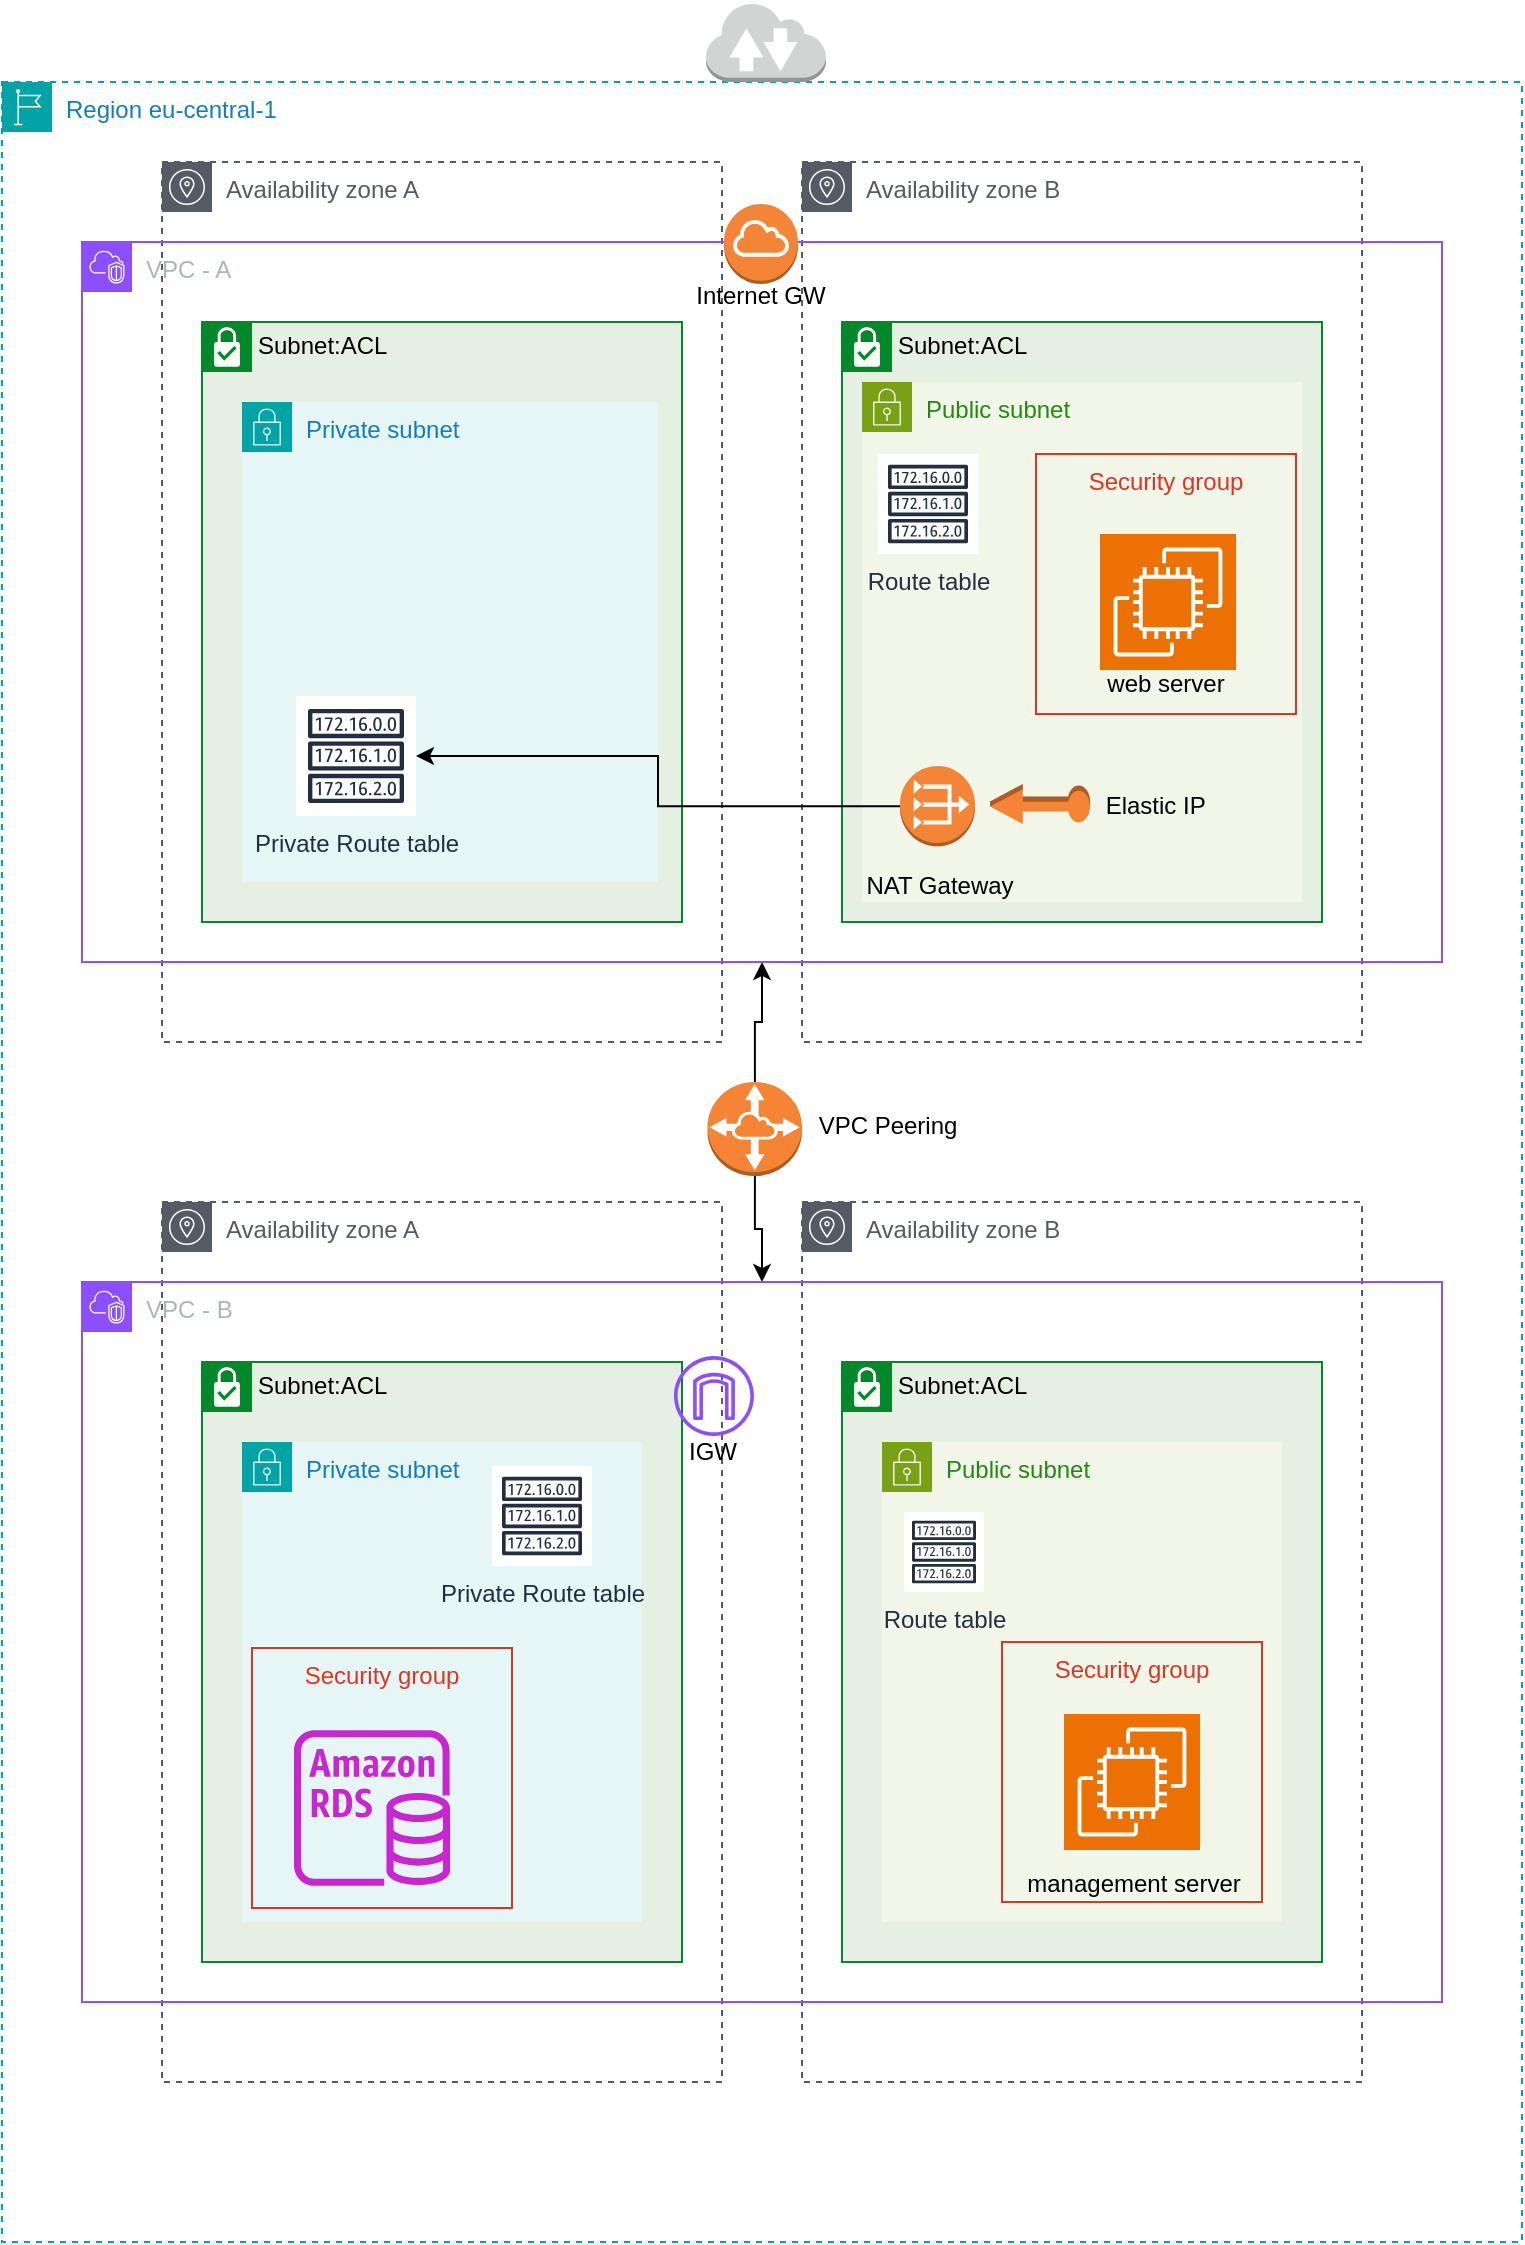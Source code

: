 <mxfile version="22.1.21" type="github">
  <diagram name="Page-1" id="b6D4jz3HzjE1hiPzRdWD">
    <mxGraphModel dx="1404" dy="701" grid="1" gridSize="10" guides="1" tooltips="1" connect="1" arrows="1" fold="1" page="1" pageScale="1" pageWidth="827" pageHeight="1169" math="0" shadow="0">
      <root>
        <mxCell id="0" />
        <mxCell id="1" parent="0" />
        <mxCell id="S3IekiKiwkdov-VBDk4H-1" value="Region eu-central-1" style="points=[[0,0],[0.25,0],[0.5,0],[0.75,0],[1,0],[1,0.25],[1,0.5],[1,0.75],[1,1],[0.75,1],[0.5,1],[0.25,1],[0,1],[0,0.75],[0,0.5],[0,0.25]];outlineConnect=0;gradientColor=none;html=1;whiteSpace=wrap;fontSize=12;fontStyle=0;container=1;pointerEvents=0;collapsible=0;recursiveResize=0;shape=mxgraph.aws4.group;grIcon=mxgraph.aws4.group_region;strokeColor=#00A4A6;fillColor=none;verticalAlign=top;align=left;spacingLeft=30;fontColor=#147EBA;dashed=1;" parent="1" vertex="1">
          <mxGeometry x="40" y="40" width="760" height="1080" as="geometry" />
        </mxCell>
        <mxCell id="S3IekiKiwkdov-VBDk4H-2" value="Availability zone A" style="sketch=0;outlineConnect=0;gradientColor=none;html=1;whiteSpace=wrap;fontSize=12;fontStyle=0;shape=mxgraph.aws4.group;grIcon=mxgraph.aws4.group_availability_zone;strokeColor=#545B64;fillColor=none;verticalAlign=top;align=left;spacingLeft=30;fontColor=#545B64;dashed=1;" parent="S3IekiKiwkdov-VBDk4H-1" vertex="1">
          <mxGeometry x="80" y="40" width="280" height="440" as="geometry" />
        </mxCell>
        <mxCell id="S3IekiKiwkdov-VBDk4H-3" value="Availability zone A" style="sketch=0;outlineConnect=0;gradientColor=none;html=1;whiteSpace=wrap;fontSize=12;fontStyle=0;shape=mxgraph.aws4.group;grIcon=mxgraph.aws4.group_availability_zone;strokeColor=#545B64;fillColor=none;verticalAlign=top;align=left;spacingLeft=30;fontColor=#545B64;dashed=1;" parent="S3IekiKiwkdov-VBDk4H-1" vertex="1">
          <mxGeometry x="80" y="560" width="280" height="440" as="geometry" />
        </mxCell>
        <mxCell id="S3IekiKiwkdov-VBDk4H-4" value="Availability zone B" style="sketch=0;outlineConnect=0;gradientColor=none;html=1;whiteSpace=wrap;fontSize=12;fontStyle=0;shape=mxgraph.aws4.group;grIcon=mxgraph.aws4.group_availability_zone;strokeColor=#545B64;fillColor=none;verticalAlign=top;align=left;spacingLeft=30;fontColor=#545B64;dashed=1;" parent="S3IekiKiwkdov-VBDk4H-1" vertex="1">
          <mxGeometry x="400" y="560" width="280" height="440" as="geometry" />
        </mxCell>
        <mxCell id="S3IekiKiwkdov-VBDk4H-5" value="Availability zone B" style="sketch=0;outlineConnect=0;gradientColor=none;html=1;whiteSpace=wrap;fontSize=12;fontStyle=0;shape=mxgraph.aws4.group;grIcon=mxgraph.aws4.group_availability_zone;strokeColor=#545B64;fillColor=none;verticalAlign=top;align=left;spacingLeft=30;fontColor=#545B64;dashed=1;" parent="S3IekiKiwkdov-VBDk4H-1" vertex="1">
          <mxGeometry x="400" y="40" width="280" height="440" as="geometry" />
        </mxCell>
        <mxCell id="S3IekiKiwkdov-VBDk4H-60" style="edgeStyle=orthogonalEdgeStyle;rounded=0;orthogonalLoop=1;jettySize=auto;html=1;entryX=0.5;entryY=1;entryDx=0;entryDy=0;" parent="S3IekiKiwkdov-VBDk4H-1" source="S3IekiKiwkdov-VBDk4H-6" target="S3IekiKiwkdov-VBDk4H-9" edge="1">
          <mxGeometry relative="1" as="geometry" />
        </mxCell>
        <mxCell id="S3IekiKiwkdov-VBDk4H-62" style="edgeStyle=orthogonalEdgeStyle;rounded=0;orthogonalLoop=1;jettySize=auto;html=1;entryX=0.5;entryY=0;entryDx=0;entryDy=0;" parent="S3IekiKiwkdov-VBDk4H-1" source="S3IekiKiwkdov-VBDk4H-6" target="S3IekiKiwkdov-VBDk4H-10" edge="1">
          <mxGeometry relative="1" as="geometry" />
        </mxCell>
        <mxCell id="S3IekiKiwkdov-VBDk4H-6" value="" style="outlineConnect=0;dashed=0;verticalLabelPosition=bottom;verticalAlign=top;align=center;html=1;shape=mxgraph.aws3.vpc_peering;fillColor=#F58534;gradientColor=none;" parent="S3IekiKiwkdov-VBDk4H-1" vertex="1">
          <mxGeometry x="352.75" y="500" width="47.25" height="47" as="geometry" />
        </mxCell>
        <mxCell id="S3IekiKiwkdov-VBDk4H-9" value="VPC - A" style="points=[[0,0],[0.25,0],[0.5,0],[0.75,0],[1,0],[1,0.25],[1,0.5],[1,0.75],[1,1],[0.75,1],[0.5,1],[0.25,1],[0,1],[0,0.75],[0,0.5],[0,0.25]];outlineConnect=0;gradientColor=none;html=1;whiteSpace=wrap;fontSize=12;fontStyle=0;container=1;pointerEvents=0;collapsible=0;recursiveResize=0;shape=mxgraph.aws4.group;grIcon=mxgraph.aws4.group_vpc2;strokeColor=#8C4FFF;fillColor=none;verticalAlign=top;align=left;spacingLeft=30;fontColor=#AAB7B8;dashed=0;" parent="S3IekiKiwkdov-VBDk4H-1" vertex="1">
          <mxGeometry x="40" y="80" width="680" height="360" as="geometry" />
        </mxCell>
        <mxCell id="S3IekiKiwkdov-VBDk4H-67" value="Internet GW" style="text;html=1;strokeColor=none;fillColor=none;align=center;verticalAlign=middle;whiteSpace=wrap;rounded=0;" parent="S3IekiKiwkdov-VBDk4H-9" vertex="1">
          <mxGeometry x="304" y="22" width="71" height="10" as="geometry" />
        </mxCell>
        <mxCell id="S3IekiKiwkdov-VBDk4H-10" value="VPC - B" style="points=[[0,0],[0.25,0],[0.5,0],[0.75,0],[1,0],[1,0.25],[1,0.5],[1,0.75],[1,1],[0.75,1],[0.5,1],[0.25,1],[0,1],[0,0.75],[0,0.5],[0,0.25]];outlineConnect=0;gradientColor=none;html=1;whiteSpace=wrap;fontSize=12;fontStyle=0;container=1;pointerEvents=0;collapsible=0;recursiveResize=0;shape=mxgraph.aws4.group;grIcon=mxgraph.aws4.group_vpc2;strokeColor=#8C4FFF;fillColor=none;verticalAlign=top;align=left;spacingLeft=30;fontColor=#AAB7B8;dashed=0;" parent="S3IekiKiwkdov-VBDk4H-1" vertex="1">
          <mxGeometry x="40" y="600" width="680" height="360" as="geometry" />
        </mxCell>
        <mxCell id="S3IekiKiwkdov-VBDk4H-11" value="Subnet:ACL" style="shape=mxgraph.ibm.box;prType=subnet;fontStyle=0;verticalAlign=top;align=left;spacingLeft=32;spacingTop=4;fillColor=#E6F0E2;rounded=0;whiteSpace=wrap;html=1;strokeColor=#00882B;strokeWidth=1;dashed=0;container=1;spacing=-4;collapsible=0;expand=0;recursiveResize=0;" parent="S3IekiKiwkdov-VBDk4H-10" vertex="1">
          <mxGeometry x="60" y="40" width="240" height="300" as="geometry" />
        </mxCell>
        <mxCell id="S3IekiKiwkdov-VBDk4H-19" value="Private subnet" style="points=[[0,0],[0.25,0],[0.5,0],[0.75,0],[1,0],[1,0.25],[1,0.5],[1,0.75],[1,1],[0.75,1],[0.5,1],[0.25,1],[0,1],[0,0.75],[0,0.5],[0,0.25]];outlineConnect=0;gradientColor=none;html=1;whiteSpace=wrap;fontSize=12;fontStyle=0;container=1;pointerEvents=0;collapsible=0;recursiveResize=0;shape=mxgraph.aws4.group;grIcon=mxgraph.aws4.group_security_group;grStroke=0;strokeColor=#00A4A6;fillColor=#E6F6F7;verticalAlign=top;align=left;spacingLeft=30;fontColor=#147EBA;dashed=0;" parent="S3IekiKiwkdov-VBDk4H-11" vertex="1">
          <mxGeometry x="20" y="40" width="200" height="240" as="geometry" />
        </mxCell>
        <mxCell id="S3IekiKiwkdov-VBDk4H-21" value="Security group" style="fillColor=none;strokeColor=#DD3522;verticalAlign=top;fontStyle=0;fontColor=#DD3522;whiteSpace=wrap;html=1;" parent="S3IekiKiwkdov-VBDk4H-19" vertex="1">
          <mxGeometry x="5" y="103" width="130" height="130" as="geometry" />
        </mxCell>
        <mxCell id="S3IekiKiwkdov-VBDk4H-20" value="" style="sketch=0;outlineConnect=0;fontColor=#232F3E;gradientColor=none;fillColor=#C925D1;strokeColor=none;dashed=0;verticalLabelPosition=bottom;verticalAlign=top;align=center;html=1;fontSize=12;fontStyle=0;aspect=fixed;pointerEvents=1;shape=mxgraph.aws4.rds_instance;" parent="S3IekiKiwkdov-VBDk4H-11" vertex="1">
          <mxGeometry x="46" y="184" width="78" height="78" as="geometry" />
        </mxCell>
        <mxCell id="S3IekiKiwkdov-VBDk4H-59" value="Private Route table" style="sketch=0;outlineConnect=0;fontColor=#232F3E;gradientColor=none;strokeColor=#232F3E;fillColor=#ffffff;dashed=0;verticalLabelPosition=bottom;verticalAlign=top;align=center;html=1;fontSize=12;fontStyle=0;aspect=fixed;shape=mxgraph.aws4.resourceIcon;resIcon=mxgraph.aws4.route_table;" parent="S3IekiKiwkdov-VBDk4H-11" vertex="1">
          <mxGeometry x="145" y="52" width="50" height="50" as="geometry" />
        </mxCell>
        <mxCell id="vmjukGU0U_6vCmmB2KWr-6" value="IGW" style="text;html=1;strokeColor=none;fillColor=none;align=center;verticalAlign=middle;whiteSpace=wrap;rounded=0;" vertex="1" parent="S3IekiKiwkdov-VBDk4H-10">
          <mxGeometry x="280" y="80" width="71" height="10" as="geometry" />
        </mxCell>
        <mxCell id="S3IekiKiwkdov-VBDk4H-13" value="Subnet:ACL" style="shape=mxgraph.ibm.box;prType=subnet;fontStyle=0;verticalAlign=top;align=left;spacingLeft=32;spacingTop=4;fillColor=#E6F0E2;rounded=0;whiteSpace=wrap;html=1;strokeColor=#00882B;strokeWidth=1;dashed=0;container=1;spacing=-4;collapsible=0;expand=0;recursiveResize=0;" parent="S3IekiKiwkdov-VBDk4H-1" vertex="1">
          <mxGeometry x="100" y="120" width="240" height="300" as="geometry" />
        </mxCell>
        <mxCell id="S3IekiKiwkdov-VBDk4H-15" value="Private subnet" style="points=[[0,0],[0.25,0],[0.5,0],[0.75,0],[1,0],[1,0.25],[1,0.5],[1,0.75],[1,1],[0.75,1],[0.5,1],[0.25,1],[0,1],[0,0.75],[0,0.5],[0,0.25]];outlineConnect=0;gradientColor=none;html=1;whiteSpace=wrap;fontSize=12;fontStyle=0;container=1;pointerEvents=0;collapsible=0;recursiveResize=0;shape=mxgraph.aws4.group;grIcon=mxgraph.aws4.group_security_group;grStroke=0;strokeColor=#00A4A6;fillColor=#E6F6F7;verticalAlign=top;align=left;spacingLeft=30;fontColor=#147EBA;dashed=0;" parent="S3IekiKiwkdov-VBDk4H-13" vertex="1">
          <mxGeometry x="20" y="40" width="208" height="240" as="geometry" />
        </mxCell>
        <mxCell id="S3IekiKiwkdov-VBDk4H-55" value="Private Route table" style="sketch=0;outlineConnect=0;fontColor=#232F3E;gradientColor=none;strokeColor=#232F3E;fillColor=#ffffff;dashed=0;verticalLabelPosition=bottom;verticalAlign=top;align=center;html=1;fontSize=12;fontStyle=0;aspect=fixed;shape=mxgraph.aws4.resourceIcon;resIcon=mxgraph.aws4.route_table;" parent="S3IekiKiwkdov-VBDk4H-13" vertex="1">
          <mxGeometry x="47" y="187" width="60" height="60" as="geometry" />
        </mxCell>
        <mxCell id="S3IekiKiwkdov-VBDk4H-14" value="Subnet:ACL" style="shape=mxgraph.ibm.box;prType=subnet;fontStyle=0;verticalAlign=top;align=left;spacingLeft=32;spacingTop=4;fillColor=#E6F0E2;rounded=0;whiteSpace=wrap;html=1;strokeColor=#00882B;strokeWidth=1;dashed=0;container=1;spacing=-4;collapsible=0;expand=0;recursiveResize=0;" parent="S3IekiKiwkdov-VBDk4H-1" vertex="1">
          <mxGeometry x="420" y="640" width="240" height="300" as="geometry" />
        </mxCell>
        <mxCell id="S3IekiKiwkdov-VBDk4H-23" value="Public subnet" style="points=[[0,0],[0.25,0],[0.5,0],[0.75,0],[1,0],[1,0.25],[1,0.5],[1,0.75],[1,1],[0.75,1],[0.5,1],[0.25,1],[0,1],[0,0.75],[0,0.5],[0,0.25]];outlineConnect=0;gradientColor=none;html=1;whiteSpace=wrap;fontSize=12;fontStyle=0;container=1;pointerEvents=0;collapsible=0;recursiveResize=0;shape=mxgraph.aws4.group;grIcon=mxgraph.aws4.group_security_group;grStroke=0;strokeColor=#7AA116;fillColor=#F2F6E8;verticalAlign=top;align=left;spacingLeft=30;fontColor=#248814;dashed=0;" parent="S3IekiKiwkdov-VBDk4H-14" vertex="1">
          <mxGeometry x="20" y="40" width="200" height="240" as="geometry" />
        </mxCell>
        <mxCell id="S3IekiKiwkdov-VBDk4H-32" value="" style="group" parent="S3IekiKiwkdov-VBDk4H-14" vertex="1" connectable="0">
          <mxGeometry x="80" y="140" width="130" height="136" as="geometry" />
        </mxCell>
        <mxCell id="S3IekiKiwkdov-VBDk4H-30" value="Security group" style="fillColor=none;strokeColor=#DD3522;verticalAlign=top;fontStyle=0;fontColor=#DD3522;whiteSpace=wrap;html=1;" parent="S3IekiKiwkdov-VBDk4H-32" vertex="1">
          <mxGeometry width="130" height="130" as="geometry" />
        </mxCell>
        <mxCell id="S3IekiKiwkdov-VBDk4H-28" value="" style="sketch=0;points=[[0,0,0],[0.25,0,0],[0.5,0,0],[0.75,0,0],[1,0,0],[0,1,0],[0.25,1,0],[0.5,1,0],[0.75,1,0],[1,1,0],[0,0.25,0],[0,0.5,0],[0,0.75,0],[1,0.25,0],[1,0.5,0],[1,0.75,0]];outlineConnect=0;fontColor=#232F3E;fillColor=#ED7100;strokeColor=#ffffff;dashed=0;verticalLabelPosition=bottom;verticalAlign=top;align=center;html=1;fontSize=12;fontStyle=0;aspect=fixed;shape=mxgraph.aws4.resourceIcon;resIcon=mxgraph.aws4.ec2;" parent="S3IekiKiwkdov-VBDk4H-32" vertex="1">
          <mxGeometry x="31" y="36" width="68" height="68" as="geometry" />
        </mxCell>
        <mxCell id="S3IekiKiwkdov-VBDk4H-29" value="management server" style="text;html=1;strokeColor=none;fillColor=none;align=center;verticalAlign=middle;whiteSpace=wrap;rounded=0;" parent="S3IekiKiwkdov-VBDk4H-32" vertex="1">
          <mxGeometry x="11" y="106" width="110" height="30" as="geometry" />
        </mxCell>
        <mxCell id="S3IekiKiwkdov-VBDk4H-51" value="Route table" style="sketch=0;outlineConnect=0;fontColor=#232F3E;gradientColor=none;strokeColor=#232F3E;fillColor=#ffffff;dashed=0;verticalLabelPosition=bottom;verticalAlign=top;align=center;html=1;fontSize=12;fontStyle=0;aspect=fixed;shape=mxgraph.aws4.resourceIcon;resIcon=mxgraph.aws4.route_table;" parent="S3IekiKiwkdov-VBDk4H-14" vertex="1">
          <mxGeometry x="31" y="75" width="40" height="40" as="geometry" />
        </mxCell>
        <mxCell id="S3IekiKiwkdov-VBDk4H-12" value="Subnet:ACL" style="shape=mxgraph.ibm.box;prType=subnet;fontStyle=0;verticalAlign=top;align=left;spacingLeft=32;spacingTop=4;fillColor=#E6F0E2;rounded=0;whiteSpace=wrap;html=1;strokeColor=#00882B;strokeWidth=1;dashed=0;container=1;spacing=-4;collapsible=0;expand=0;recursiveResize=0;" parent="S3IekiKiwkdov-VBDk4H-1" vertex="1">
          <mxGeometry x="420" y="120" width="240" height="300" as="geometry" />
        </mxCell>
        <mxCell id="S3IekiKiwkdov-VBDk4H-22" value="Public subnet" style="points=[[0,0],[0.25,0],[0.5,0],[0.75,0],[1,0],[1,0.25],[1,0.5],[1,0.75],[1,1],[0.75,1],[0.5,1],[0.25,1],[0,1],[0,0.75],[0,0.5],[0,0.25]];outlineConnect=0;gradientColor=none;html=1;whiteSpace=wrap;fontSize=12;fontStyle=0;container=1;pointerEvents=0;collapsible=0;recursiveResize=0;shape=mxgraph.aws4.group;grIcon=mxgraph.aws4.group_security_group;grStroke=0;strokeColor=#7AA116;fillColor=#F2F6E8;verticalAlign=top;align=left;spacingLeft=30;fontColor=#248814;dashed=0;" parent="S3IekiKiwkdov-VBDk4H-12" vertex="1">
          <mxGeometry x="10" y="30" width="220" height="260" as="geometry" />
        </mxCell>
        <mxCell id="S3IekiKiwkdov-VBDk4H-36" value="Elastic IP&amp;nbsp;&lt;br&gt;" style="text;html=1;align=center;verticalAlign=middle;resizable=0;points=[];autosize=1;strokeColor=none;fillColor=none;rotation=0;" parent="S3IekiKiwkdov-VBDk4H-22" vertex="1">
          <mxGeometry x="108" y="196.999" width="80" height="30" as="geometry" />
        </mxCell>
        <mxCell id="S3IekiKiwkdov-VBDk4H-27" value="" style="group" parent="S3IekiKiwkdov-VBDk4H-12" vertex="1" connectable="0">
          <mxGeometry x="97" y="66" width="130" height="130" as="geometry" />
        </mxCell>
        <mxCell id="S3IekiKiwkdov-VBDk4H-25" value="Security group" style="fillColor=none;strokeColor=#DD3522;verticalAlign=top;fontStyle=0;fontColor=#DD3522;whiteSpace=wrap;html=1;" parent="S3IekiKiwkdov-VBDk4H-27" vertex="1">
          <mxGeometry width="130" height="130" as="geometry" />
        </mxCell>
        <mxCell id="S3IekiKiwkdov-VBDk4H-24" value="" style="sketch=0;points=[[0,0,0],[0.25,0,0],[0.5,0,0],[0.75,0,0],[1,0,0],[0,1,0],[0.25,1,0],[0.5,1,0],[0.75,1,0],[1,1,0],[0,0.25,0],[0,0.5,0],[0,0.75,0],[1,0.25,0],[1,0.5,0],[1,0.75,0]];outlineConnect=0;fontColor=#232F3E;fillColor=#ED7100;strokeColor=#ffffff;dashed=0;verticalLabelPosition=bottom;verticalAlign=top;align=center;html=1;fontSize=12;fontStyle=0;aspect=fixed;shape=mxgraph.aws4.resourceIcon;resIcon=mxgraph.aws4.ec2;" parent="S3IekiKiwkdov-VBDk4H-27" vertex="1">
          <mxGeometry x="32" y="40" width="68" height="68" as="geometry" />
        </mxCell>
        <mxCell id="S3IekiKiwkdov-VBDk4H-26" value="web server" style="text;html=1;strokeColor=none;fillColor=none;align=center;verticalAlign=middle;whiteSpace=wrap;rounded=0;" parent="S3IekiKiwkdov-VBDk4H-27" vertex="1">
          <mxGeometry x="30" y="100" width="70" height="30" as="geometry" />
        </mxCell>
        <mxCell id="S3IekiKiwkdov-VBDk4H-49" value="Route table" style="sketch=0;outlineConnect=0;fontColor=#232F3E;gradientColor=none;strokeColor=#232F3E;fillColor=#ffffff;dashed=0;verticalLabelPosition=bottom;verticalAlign=top;align=center;html=1;fontSize=12;fontStyle=0;aspect=fixed;shape=mxgraph.aws4.resourceIcon;resIcon=mxgraph.aws4.route_table;" parent="S3IekiKiwkdov-VBDk4H-12" vertex="1">
          <mxGeometry x="18" y="66" width="50" height="50" as="geometry" />
        </mxCell>
        <mxCell id="S3IekiKiwkdov-VBDk4H-39" value="" style="group" parent="S3IekiKiwkdov-VBDk4H-12" vertex="1" connectable="0">
          <mxGeometry x="-6" y="222" width="100" height="79" as="geometry" />
        </mxCell>
        <mxCell id="S3IekiKiwkdov-VBDk4H-37" value="" style="outlineConnect=0;dashed=0;verticalLabelPosition=bottom;verticalAlign=top;align=center;html=1;shape=mxgraph.aws3.vpc_nat_gateway;fillColor=#F58536;gradientColor=none;" parent="S3IekiKiwkdov-VBDk4H-39" vertex="1">
          <mxGeometry x="35" width="37.5" height="40.169" as="geometry" />
        </mxCell>
        <mxCell id="S3IekiKiwkdov-VBDk4H-38" value="NAT Gateway" style="text;html=1;strokeColor=none;fillColor=none;align=center;verticalAlign=middle;whiteSpace=wrap;rounded=0;" parent="S3IekiKiwkdov-VBDk4H-39" vertex="1">
          <mxGeometry x="10" y="40" width="90" height="39" as="geometry" />
        </mxCell>
        <mxCell id="S3IekiKiwkdov-VBDk4H-35" value="" style="outlineConnect=0;dashed=0;verticalLabelPosition=bottom;verticalAlign=top;align=center;html=1;shape=mxgraph.aws3.elastic_ip;fillColor=#F58534;gradientColor=none;rotation=-180;" parent="S3IekiKiwkdov-VBDk4H-12" vertex="1">
          <mxGeometry x="74" y="230.999" width="50" height="20" as="geometry" />
        </mxCell>
        <mxCell id="S3IekiKiwkdov-VBDk4H-58" style="edgeStyle=orthogonalEdgeStyle;rounded=0;orthogonalLoop=1;jettySize=auto;html=1;" parent="S3IekiKiwkdov-VBDk4H-1" source="S3IekiKiwkdov-VBDk4H-37" target="S3IekiKiwkdov-VBDk4H-55" edge="1">
          <mxGeometry relative="1" as="geometry" />
        </mxCell>
        <mxCell id="S3IekiKiwkdov-VBDk4H-63" value="VPC Peering&lt;br&gt;" style="text;html=1;strokeColor=none;fillColor=none;align=center;verticalAlign=middle;whiteSpace=wrap;rounded=0;" parent="S3IekiKiwkdov-VBDk4H-1" vertex="1">
          <mxGeometry x="393" y="509" width="100" height="25" as="geometry" />
        </mxCell>
        <mxCell id="S3IekiKiwkdov-VBDk4H-66" value="" style="outlineConnect=0;dashed=0;verticalLabelPosition=bottom;verticalAlign=top;align=center;html=1;shape=mxgraph.aws3.internet_gateway;fillColor=#F58536;gradientColor=none;" parent="S3IekiKiwkdov-VBDk4H-1" vertex="1">
          <mxGeometry x="361" y="61" width="37" height="40" as="geometry" />
        </mxCell>
        <mxCell id="vmjukGU0U_6vCmmB2KWr-3" value="" style="sketch=0;outlineConnect=0;fontColor=#232F3E;gradientColor=none;fillColor=#8C4FFF;strokeColor=none;dashed=0;verticalLabelPosition=bottom;verticalAlign=top;align=center;html=1;fontSize=12;fontStyle=0;aspect=fixed;pointerEvents=1;shape=mxgraph.aws4.internet_gateway;" vertex="1" parent="S3IekiKiwkdov-VBDk4H-1">
          <mxGeometry x="336" y="637" width="40" height="40" as="geometry" />
        </mxCell>
        <mxCell id="S3IekiKiwkdov-VBDk4H-65" value="" style="outlineConnect=0;dashed=0;verticalLabelPosition=bottom;verticalAlign=top;align=center;html=1;shape=mxgraph.aws3.internet_2;fillColor=#D2D3D3;gradientColor=none;" parent="1" vertex="1">
          <mxGeometry x="392" width="60" height="40" as="geometry" />
        </mxCell>
      </root>
    </mxGraphModel>
  </diagram>
</mxfile>
